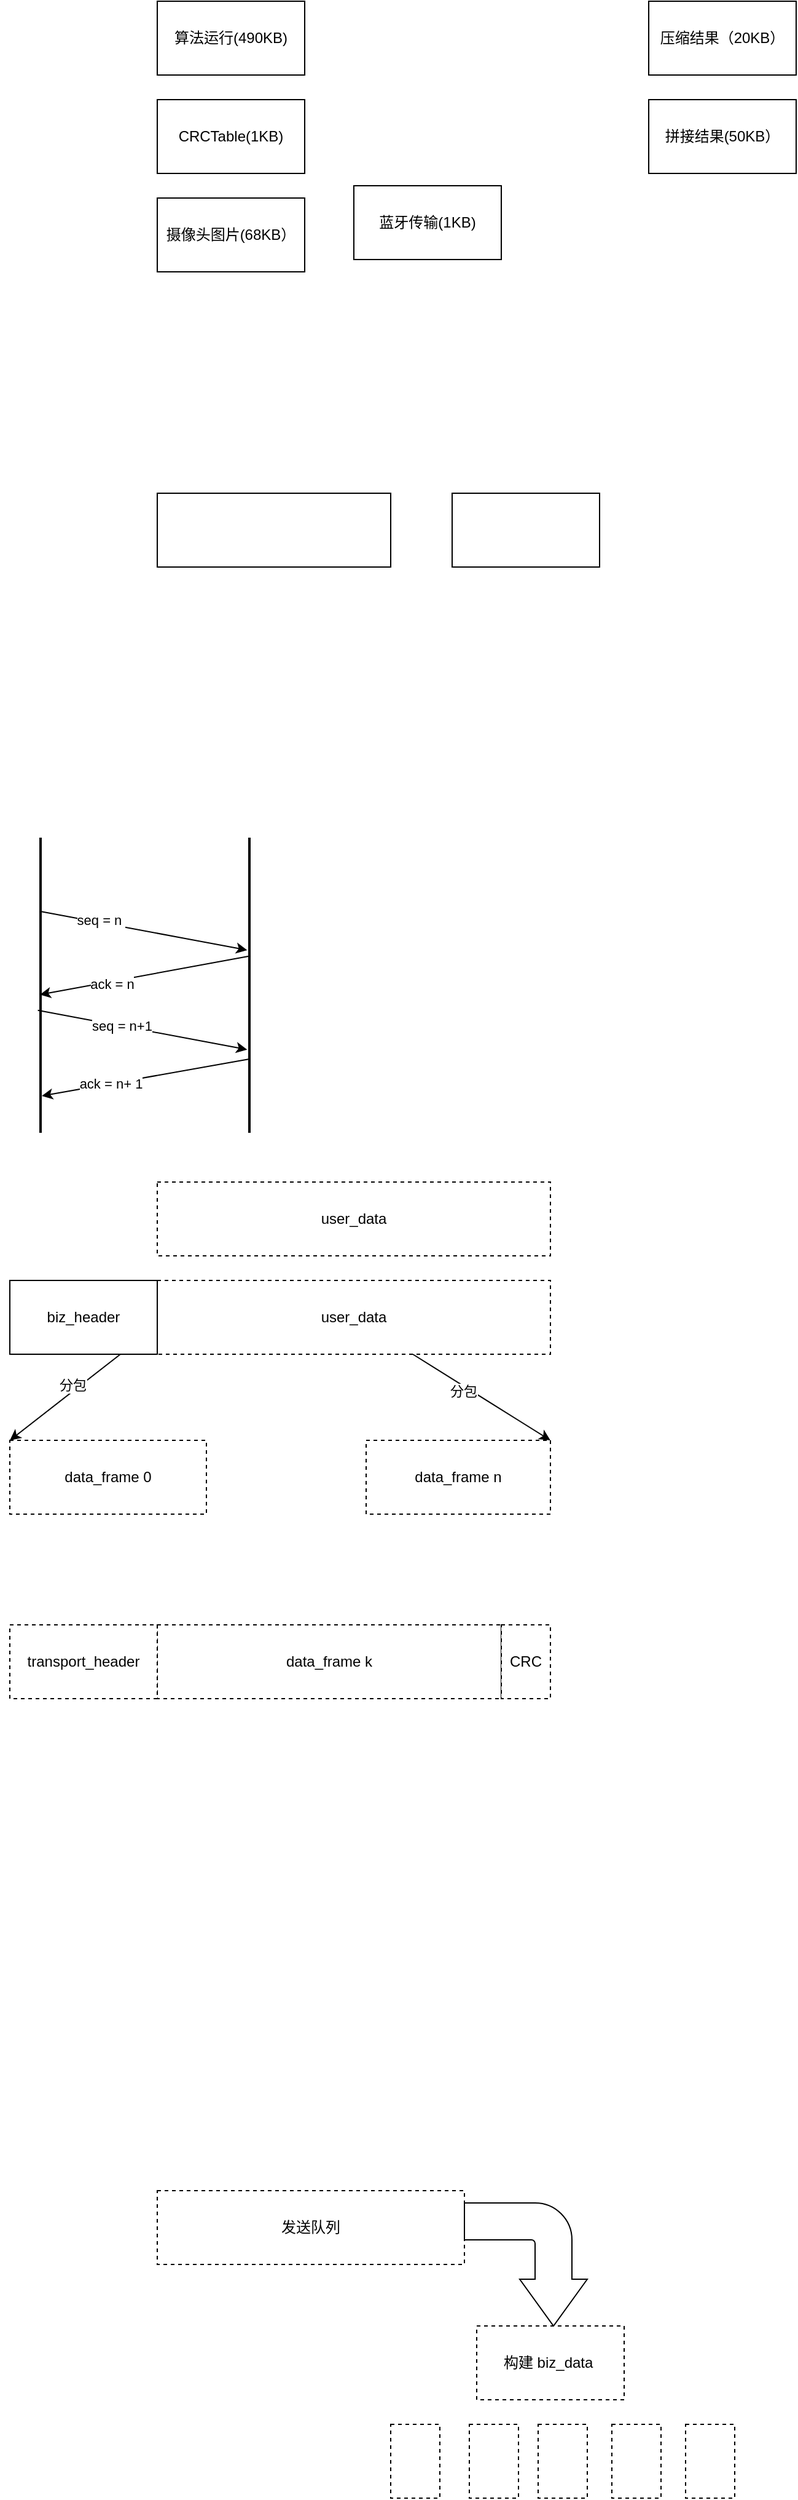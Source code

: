 <mxfile version="16.6.4" type="github" pages="5">
  <diagram id="1Fc_kKzo2kvQVQiAIit-" name="Page-1">
    <mxGraphModel dx="1038" dy="532" grid="1" gridSize="10" guides="1" tooltips="1" connect="1" arrows="1" fold="1" page="1" pageScale="1" pageWidth="827" pageHeight="1169" math="0" shadow="0">
      <root>
        <mxCell id="0" />
        <mxCell id="1" parent="0" />
        <mxCell id="mAM6A3CRDw-Hc3pRiO2C-1" value="算法运行(490KB)" style="rounded=0;whiteSpace=wrap;html=1;" parent="1" vertex="1">
          <mxGeometry x="160" y="120" width="120" height="60" as="geometry" />
        </mxCell>
        <mxCell id="mAM6A3CRDw-Hc3pRiO2C-2" value="摄像头图片(68KB）" style="rounded=0;whiteSpace=wrap;html=1;" parent="1" vertex="1">
          <mxGeometry x="160" y="280" width="120" height="60" as="geometry" />
        </mxCell>
        <mxCell id="mAM6A3CRDw-Hc3pRiO2C-3" value="拼接结果(50KB）" style="rounded=0;whiteSpace=wrap;html=1;" parent="1" vertex="1">
          <mxGeometry x="560" y="200" width="120" height="60" as="geometry" />
        </mxCell>
        <mxCell id="mAM6A3CRDw-Hc3pRiO2C-4" value="压缩结果（20KB）" style="rounded=0;whiteSpace=wrap;html=1;" parent="1" vertex="1">
          <mxGeometry x="560" y="120" width="120" height="60" as="geometry" />
        </mxCell>
        <mxCell id="mAM6A3CRDw-Hc3pRiO2C-5" value="CRCTable(1KB)" style="rounded=0;whiteSpace=wrap;html=1;" parent="1" vertex="1">
          <mxGeometry x="160" y="200" width="120" height="60" as="geometry" />
        </mxCell>
        <mxCell id="mAM6A3CRDw-Hc3pRiO2C-6" value="蓝牙传输(1KB)" style="rounded=0;whiteSpace=wrap;html=1;" parent="1" vertex="1">
          <mxGeometry x="320" y="270" width="120" height="60" as="geometry" />
        </mxCell>
        <mxCell id="o72s6e4CCMJ5fkJ5NL32-1" value="" style="rounded=0;whiteSpace=wrap;html=1;" parent="1" vertex="1">
          <mxGeometry x="160" y="520" width="190" height="60" as="geometry" />
        </mxCell>
        <mxCell id="o72s6e4CCMJ5fkJ5NL32-2" value="" style="rounded=0;whiteSpace=wrap;html=1;" parent="1" vertex="1">
          <mxGeometry x="400" y="520" width="120" height="60" as="geometry" />
        </mxCell>
        <mxCell id="o72s6e4CCMJ5fkJ5NL32-3" value="" style="line;strokeWidth=2;direction=south;html=1;" parent="1" vertex="1">
          <mxGeometry x="60" y="800" width="10" height="240" as="geometry" />
        </mxCell>
        <mxCell id="o72s6e4CCMJ5fkJ5NL32-4" value="" style="line;strokeWidth=2;direction=south;html=1;" parent="1" vertex="1">
          <mxGeometry x="230" y="800" width="10" height="240" as="geometry" />
        </mxCell>
        <mxCell id="o72s6e4CCMJ5fkJ5NL32-5" value="" style="endArrow=classic;html=1;rounded=0;exitX=0.25;exitY=0.5;exitDx=0;exitDy=0;exitPerimeter=0;entryX=0.381;entryY=0.68;entryDx=0;entryDy=0;entryPerimeter=0;" parent="1" source="o72s6e4CCMJ5fkJ5NL32-3" target="o72s6e4CCMJ5fkJ5NL32-4" edge="1">
          <mxGeometry width="50" height="50" relative="1" as="geometry">
            <mxPoint x="100" y="880" as="sourcePoint" />
            <mxPoint x="170" y="840" as="targetPoint" />
          </mxGeometry>
        </mxCell>
        <mxCell id="o72s6e4CCMJ5fkJ5NL32-7" value="seq = n&amp;nbsp;" style="edgeLabel;html=1;align=center;verticalAlign=middle;resizable=0;points=[];" parent="o72s6e4CCMJ5fkJ5NL32-5" vertex="1" connectable="0">
          <mxGeometry x="-0.42" y="2" relative="1" as="geometry">
            <mxPoint as="offset" />
          </mxGeometry>
        </mxCell>
        <mxCell id="o72s6e4CCMJ5fkJ5NL32-6" value="" style="endArrow=classic;html=1;rounded=0;entryX=0.532;entryY=0.56;entryDx=0;entryDy=0;entryPerimeter=0;exitX=0.402;exitY=0.6;exitDx=0;exitDy=0;exitPerimeter=0;" parent="1" source="o72s6e4CCMJ5fkJ5NL32-4" target="o72s6e4CCMJ5fkJ5NL32-3" edge="1">
          <mxGeometry width="50" height="50" relative="1" as="geometry">
            <mxPoint x="120" y="1010" as="sourcePoint" />
            <mxPoint x="170" y="960" as="targetPoint" />
          </mxGeometry>
        </mxCell>
        <mxCell id="o72s6e4CCMJ5fkJ5NL32-8" value="ack = n" style="edgeLabel;html=1;align=center;verticalAlign=middle;resizable=0;points=[];" parent="o72s6e4CCMJ5fkJ5NL32-6" vertex="1" connectable="0">
          <mxGeometry x="0.319" y="2" relative="1" as="geometry">
            <mxPoint as="offset" />
          </mxGeometry>
        </mxCell>
        <mxCell id="o72s6e4CCMJ5fkJ5NL32-9" value="" style="endArrow=classic;html=1;rounded=0;exitX=0.585;exitY=0.72;exitDx=0;exitDy=0;exitPerimeter=0;entryX=0.718;entryY=0.68;entryDx=0;entryDy=0;entryPerimeter=0;" parent="1" source="o72s6e4CCMJ5fkJ5NL32-3" target="o72s6e4CCMJ5fkJ5NL32-4" edge="1">
          <mxGeometry width="50" height="50" relative="1" as="geometry">
            <mxPoint x="110" y="1060" as="sourcePoint" />
            <mxPoint x="160" y="1010" as="targetPoint" />
          </mxGeometry>
        </mxCell>
        <mxCell id="o72s6e4CCMJ5fkJ5NL32-11" value="seq = n+1" style="edgeLabel;html=1;align=center;verticalAlign=middle;resizable=0;points=[];" parent="o72s6e4CCMJ5fkJ5NL32-9" vertex="1" connectable="0">
          <mxGeometry x="-0.2" relative="1" as="geometry">
            <mxPoint as="offset" />
          </mxGeometry>
        </mxCell>
        <mxCell id="o72s6e4CCMJ5fkJ5NL32-10" value="" style="endArrow=classic;html=1;rounded=0;exitX=0.75;exitY=0.5;exitDx=0;exitDy=0;exitPerimeter=0;entryX=0.875;entryY=0.4;entryDx=0;entryDy=0;entryPerimeter=0;" parent="1" source="o72s6e4CCMJ5fkJ5NL32-4" target="o72s6e4CCMJ5fkJ5NL32-3" edge="1">
          <mxGeometry width="50" height="50" relative="1" as="geometry">
            <mxPoint x="250" y="1090" as="sourcePoint" />
            <mxPoint x="300" y="1040" as="targetPoint" />
          </mxGeometry>
        </mxCell>
        <mxCell id="o72s6e4CCMJ5fkJ5NL32-12" value="ack = n+ 1" style="edgeLabel;html=1;align=center;verticalAlign=middle;resizable=0;points=[];" parent="o72s6e4CCMJ5fkJ5NL32-10" vertex="1" connectable="0">
          <mxGeometry x="0.338" relative="1" as="geometry">
            <mxPoint as="offset" />
          </mxGeometry>
        </mxCell>
        <mxCell id="o72s6e4CCMJ5fkJ5NL32-13" value="user_data" style="rounded=0;whiteSpace=wrap;html=1;dashed=1;" parent="1" vertex="1">
          <mxGeometry x="160" y="1080" width="320" height="60" as="geometry" />
        </mxCell>
        <mxCell id="o72s6e4CCMJ5fkJ5NL32-14" value="user_data" style="rounded=0;whiteSpace=wrap;html=1;dashed=1;" parent="1" vertex="1">
          <mxGeometry x="160" y="1160" width="320" height="60" as="geometry" />
        </mxCell>
        <mxCell id="o72s6e4CCMJ5fkJ5NL32-15" value="biz_header" style="rounded=0;whiteSpace=wrap;html=1;" parent="1" vertex="1">
          <mxGeometry x="40" y="1160" width="120" height="60" as="geometry" />
        </mxCell>
        <mxCell id="o72s6e4CCMJ5fkJ5NL32-16" value="data_frame 0" style="rounded=0;whiteSpace=wrap;html=1;dashed=1;" parent="1" vertex="1">
          <mxGeometry x="40" y="1290" width="160" height="60" as="geometry" />
        </mxCell>
        <mxCell id="o72s6e4CCMJ5fkJ5NL32-17" value="data_frame n" style="rounded=0;whiteSpace=wrap;html=1;dashed=1;" parent="1" vertex="1">
          <mxGeometry x="330" y="1290" width="150" height="60" as="geometry" />
        </mxCell>
        <mxCell id="o72s6e4CCMJ5fkJ5NL32-18" value="data_frame k" style="rounded=0;whiteSpace=wrap;html=1;dashed=1;" parent="1" vertex="1">
          <mxGeometry x="160" y="1440" width="280" height="60" as="geometry" />
        </mxCell>
        <mxCell id="o72s6e4CCMJ5fkJ5NL32-19" value="CRC" style="rounded=0;whiteSpace=wrap;html=1;dashed=1;" parent="1" vertex="1">
          <mxGeometry x="440" y="1440" width="40" height="60" as="geometry" />
        </mxCell>
        <mxCell id="o72s6e4CCMJ5fkJ5NL32-20" value="transport_header" style="rounded=0;whiteSpace=wrap;html=1;dashed=1;" parent="1" vertex="1">
          <mxGeometry x="40" y="1440" width="120" height="60" as="geometry" />
        </mxCell>
        <mxCell id="o72s6e4CCMJ5fkJ5NL32-22" value="" style="endArrow=classic;html=1;rounded=0;entryX=0;entryY=0;entryDx=0;entryDy=0;exitX=0.75;exitY=1;exitDx=0;exitDy=0;" parent="1" source="o72s6e4CCMJ5fkJ5NL32-15" target="o72s6e4CCMJ5fkJ5NL32-16" edge="1">
          <mxGeometry width="50" height="50" relative="1" as="geometry">
            <mxPoint x="-150" y="1510" as="sourcePoint" />
            <mxPoint x="30" y="1260" as="targetPoint" />
          </mxGeometry>
        </mxCell>
        <mxCell id="o72s6e4CCMJ5fkJ5NL32-24" value="分包" style="edgeLabel;html=1;align=center;verticalAlign=middle;resizable=0;points=[];" parent="o72s6e4CCMJ5fkJ5NL32-22" vertex="1" connectable="0">
          <mxGeometry x="-0.191" y="-4" relative="1" as="geometry">
            <mxPoint as="offset" />
          </mxGeometry>
        </mxCell>
        <mxCell id="o72s6e4CCMJ5fkJ5NL32-23" value="" style="endArrow=classic;html=1;rounded=0;entryX=1;entryY=0;entryDx=0;entryDy=0;" parent="1" source="o72s6e4CCMJ5fkJ5NL32-14" target="o72s6e4CCMJ5fkJ5NL32-17" edge="1">
          <mxGeometry width="50" height="50" relative="1" as="geometry">
            <mxPoint x="560" y="1330" as="sourcePoint" />
            <mxPoint x="610" y="1280" as="targetPoint" />
          </mxGeometry>
        </mxCell>
        <mxCell id="o72s6e4CCMJ5fkJ5NL32-25" value="分包" style="edgeLabel;html=1;align=center;verticalAlign=middle;resizable=0;points=[];" parent="o72s6e4CCMJ5fkJ5NL32-23" vertex="1" connectable="0">
          <mxGeometry x="-0.237" y="-3" relative="1" as="geometry">
            <mxPoint as="offset" />
          </mxGeometry>
        </mxCell>
        <mxCell id="o72s6e4CCMJ5fkJ5NL32-26" value="发送队列" style="rounded=0;whiteSpace=wrap;html=1;dashed=1;" parent="1" vertex="1">
          <mxGeometry x="160" y="1900" width="250" height="60" as="geometry" />
        </mxCell>
        <mxCell id="o72s6e4CCMJ5fkJ5NL32-27" value="" style="html=1;shadow=0;dashed=0;align=center;verticalAlign=middle;shape=mxgraph.arrows2.bendArrow;dy=15;dx=38;notch=0;arrowHead=55;rounded=1;rotation=90;" parent="1" vertex="1">
          <mxGeometry x="410" y="1910" width="100" height="100" as="geometry" />
        </mxCell>
        <mxCell id="o72s6e4CCMJ5fkJ5NL32-28" value="构建 biz_data&amp;nbsp;" style="rounded=0;whiteSpace=wrap;html=1;dashed=1;" parent="1" vertex="1">
          <mxGeometry x="420" y="2010" width="120" height="60" as="geometry" />
        </mxCell>
        <mxCell id="o72s6e4CCMJ5fkJ5NL32-29" value="" style="rounded=0;whiteSpace=wrap;html=1;dashed=1;" parent="1" vertex="1">
          <mxGeometry x="350" y="2090" width="40" height="60" as="geometry" />
        </mxCell>
        <mxCell id="o72s6e4CCMJ5fkJ5NL32-31" value="" style="rounded=0;whiteSpace=wrap;html=1;dashed=1;" parent="1" vertex="1">
          <mxGeometry x="414" y="2090" width="40" height="60" as="geometry" />
        </mxCell>
        <mxCell id="o72s6e4CCMJ5fkJ5NL32-32" value="" style="rounded=0;whiteSpace=wrap;html=1;dashed=1;" parent="1" vertex="1">
          <mxGeometry x="530" y="2090" width="40" height="60" as="geometry" />
        </mxCell>
        <mxCell id="o72s6e4CCMJ5fkJ5NL32-33" value="" style="rounded=0;whiteSpace=wrap;html=1;dashed=1;" parent="1" vertex="1">
          <mxGeometry x="590" y="2090" width="40" height="60" as="geometry" />
        </mxCell>
        <mxCell id="o72s6e4CCMJ5fkJ5NL32-35" value="" style="rounded=0;whiteSpace=wrap;html=1;dashed=1;fontSize=12;" parent="1" vertex="1">
          <mxGeometry x="470" y="2090" width="40" height="60" as="geometry" />
        </mxCell>
      </root>
    </mxGraphModel>
  </diagram>
  <diagram id="15hqQ1WSydLUZvvCVQ18" name="Page-2">
    <mxGraphModel dx="1038" dy="532" grid="1" gridSize="10" guides="1" tooltips="1" connect="1" arrows="1" fold="1" page="1" pageScale="1" pageWidth="827" pageHeight="1169" math="0" shadow="0">
      <root>
        <mxCell id="xphAxio1bMudO1I2FKuH-0" />
        <mxCell id="xphAxio1bMudO1I2FKuH-1" parent="xphAxio1bMudO1I2FKuH-0" />
        <mxCell id="xphAxio1bMudO1I2FKuH-2" value="version (8bit)" style="rounded=0;whiteSpace=wrap;html=1;fontSize=12;fillColor=#dae8fc;strokeColor=#6c8ebf;" parent="xphAxio1bMudO1I2FKuH-1" vertex="1">
          <mxGeometry x="180" y="130" width="240" height="40" as="geometry" />
        </mxCell>
        <mxCell id="xphAxio1bMudO1I2FKuH-3" value="data length (32bit)" style="rounded=0;whiteSpace=wrap;html=1;fontSize=12;fillColor=#d5e8d4;strokeColor=#82b366;" parent="xphAxio1bMudO1I2FKuH-1" vertex="1">
          <mxGeometry x="180" y="170" width="240" height="80" as="geometry" />
        </mxCell>
        <mxCell id="xphAxio1bMudO1I2FKuH-4" value="data type(8bit)" style="rounded=0;whiteSpace=wrap;html=1;fontSize=12;fillColor=#ffe6cc;strokeColor=#d79b00;" parent="xphAxio1bMudO1I2FKuH-1" vertex="1">
          <mxGeometry x="180" y="250" width="240" height="40" as="geometry" />
        </mxCell>
        <mxCell id="xphAxio1bMudO1I2FKuH-5" value="data" style="rounded=0;whiteSpace=wrap;html=1;fontSize=12;dashed=1;fillColor=#fff2cc;strokeColor=#d6b656;" parent="xphAxio1bMudO1I2FKuH-1" vertex="1">
          <mxGeometry x="180" y="290" width="240" height="140" as="geometry" />
        </mxCell>
        <mxCell id="xphAxio1bMudO1I2FKuH-6" value="CRC( 32bit)" style="rounded=0;whiteSpace=wrap;html=1;fontSize=12;fillColor=#f8cecc;strokeColor=#b85450;" parent="xphAxio1bMudO1I2FKuH-1" vertex="1">
          <mxGeometry x="180" y="430" width="240" height="110" as="geometry" />
        </mxCell>
      </root>
    </mxGraphModel>
  </diagram>
  <diagram id="twT4_vb5gGChTn7C377v" name="Page-3">
    <mxGraphModel dx="1038" dy="588" grid="1" gridSize="10" guides="1" tooltips="1" connect="1" arrows="1" fold="1" page="1" pageScale="1" pageWidth="827" pageHeight="1169" math="0" shadow="0">
      <root>
        <mxCell id="_qBpgUyWINI8o3OmYMLl-0" />
        <mxCell id="_qBpgUyWINI8o3OmYMLl-1" parent="_qBpgUyWINI8o3OmYMLl-0" />
        <mxCell id="_qBpgUyWINI8o3OmYMLl-2" value="ACK 回执消息队列 （优先级最高）" style="rounded=0;whiteSpace=wrap;html=1;fillColor=#f8cecc;strokeColor=#b85450;" vertex="1" parent="_qBpgUyWINI8o3OmYMLl-1">
          <mxGeometry x="360" y="200" width="330" height="60" as="geometry" />
        </mxCell>
        <mxCell id="_qBpgUyWINI8o3OmYMLl-4" value="SPI" style="rounded=0;whiteSpace=wrap;html=1;fillColor=#fad7ac;strokeColor=#b46504;" vertex="1" parent="_qBpgUyWINI8o3OmYMLl-1">
          <mxGeometry x="195" y="470" width="615" height="80" as="geometry" />
        </mxCell>
        <mxCell id="_qBpgUyWINI8o3OmYMLl-6" value="biz 业务数据发送队列" style="rounded=0;whiteSpace=wrap;html=1;" vertex="1" parent="_qBpgUyWINI8o3OmYMLl-1">
          <mxGeometry x="360" y="60" width="330" height="60" as="geometry" />
        </mxCell>
        <mxCell id="_qBpgUyWINI8o3OmYMLl-7" value="W&lt;br&gt;R&lt;br&gt;I&lt;br&gt;T&lt;br&gt;E&lt;br&gt;&lt;br&gt;TASK" style="html=1;shadow=0;dashed=0;align=center;verticalAlign=middle;shape=mxgraph.arrows2.arrow;dy=0.6;dx=40;direction=south;notch=0;fillColor=#fff2cc;strokeColor=#d6b656;" vertex="1" parent="_qBpgUyWINI8o3OmYMLl-1">
          <mxGeometry x="720" y="60" width="70" height="410" as="geometry" />
        </mxCell>
        <mxCell id="_qBpgUyWINI8o3OmYMLl-8" value="R&lt;br&gt;E&lt;br&gt;A&lt;br&gt;D&lt;br&gt;&lt;br&gt;TASK" style="html=1;shadow=0;dashed=0;align=center;verticalAlign=middle;shape=mxgraph.arrows2.arrow;dy=0.6;dx=40;direction=north;notch=0;fillColor=#dae8fc;strokeColor=#6c8ebf;" vertex="1" parent="_qBpgUyWINI8o3OmYMLl-1">
          <mxGeometry x="195" y="150" width="70" height="310" as="geometry" />
        </mxCell>
        <mxCell id="_qBpgUyWINI8o3OmYMLl-9" value="ack响应队列" style="rounded=0;whiteSpace=wrap;html=1;fillColor=#f8cecc;strokeColor=#b85450;" vertex="1" parent="_qBpgUyWINI8o3OmYMLl-1">
          <mxGeometry x="400" y="360" width="120" height="40" as="geometry" />
        </mxCell>
        <mxCell id="_qBpgUyWINI8o3OmYMLl-12" value="" style="shape=flexArrow;endArrow=classic;html=1;rounded=0;exitX=1;exitY=0.5;exitDx=0;exitDy=0;entryX=0.78;entryY=0.709;entryDx=0;entryDy=0;entryPerimeter=0;" edge="1" parent="_qBpgUyWINI8o3OmYMLl-1" source="_qBpgUyWINI8o3OmYMLl-9" target="_qBpgUyWINI8o3OmYMLl-7">
          <mxGeometry width="50" height="50" relative="1" as="geometry">
            <mxPoint x="560" y="420" as="sourcePoint" />
            <mxPoint x="720" y="380" as="targetPoint" />
          </mxGeometry>
        </mxCell>
        <mxCell id="_qBpgUyWINI8o3OmYMLl-13" value="等待 ACK 响应" style="edgeLabel;html=1;align=center;verticalAlign=middle;resizable=0;points=[];" vertex="1" connectable="0" parent="_qBpgUyWINI8o3OmYMLl-12">
          <mxGeometry x="-0.152" y="-2" relative="1" as="geometry">
            <mxPoint y="-12" as="offset" />
          </mxGeometry>
        </mxCell>
        <mxCell id="_qBpgUyWINI8o3OmYMLl-14" value="" style="shape=flexArrow;endArrow=classic;html=1;rounded=0;entryX=0;entryY=0.5;entryDx=0;entryDy=0;" edge="1" parent="_qBpgUyWINI8o3OmYMLl-1" target="_qBpgUyWINI8o3OmYMLl-9">
          <mxGeometry width="50" height="50" relative="1" as="geometry">
            <mxPoint x="250" y="380" as="sourcePoint" />
            <mxPoint x="350" y="370" as="targetPoint" />
          </mxGeometry>
        </mxCell>
        <mxCell id="_qBpgUyWINI8o3OmYMLl-15" value="ACK 报文" style="text;html=1;align=center;verticalAlign=middle;resizable=0;points=[];autosize=1;strokeColor=none;fillColor=none;" vertex="1" parent="_qBpgUyWINI8o3OmYMLl-1">
          <mxGeometry x="290" y="360" width="70" height="20" as="geometry" />
        </mxCell>
        <mxCell id="_qBpgUyWINI8o3OmYMLl-18" value="" style="html=1;shadow=0;dashed=0;align=center;verticalAlign=middle;shape=mxgraph.arrows2.arrow;dy=0.67;dx=20;notch=0;" vertex="1" parent="_qBpgUyWINI8o3OmYMLl-1">
          <mxGeometry x="690" y="200" width="50" height="60" as="geometry" />
        </mxCell>
        <mxCell id="_qBpgUyWINI8o3OmYMLl-19" value="" style="html=1;shadow=0;dashed=0;align=center;verticalAlign=middle;shape=mxgraph.arrows2.arrow;dy=0.67;dx=20;notch=0;" vertex="1" parent="_qBpgUyWINI8o3OmYMLl-1">
          <mxGeometry x="690" y="70" width="50" height="60" as="geometry" />
        </mxCell>
        <mxCell id="_qBpgUyWINI8o3OmYMLl-21" value="" style="shape=flexArrow;endArrow=classic;html=1;rounded=0;entryX=0;entryY=0.5;entryDx=0;entryDy=0;" edge="1" parent="_qBpgUyWINI8o3OmYMLl-1" target="_qBpgUyWINI8o3OmYMLl-2">
          <mxGeometry width="50" height="50" relative="1" as="geometry">
            <mxPoint x="250" y="230" as="sourcePoint" />
            <mxPoint x="320" y="210" as="targetPoint" />
          </mxGeometry>
        </mxCell>
        <mxCell id="_qBpgUyWINI8o3OmYMLl-22" value="ACK回执报文入队头" style="edgeLabel;html=1;align=center;verticalAlign=middle;resizable=0;points=[];" vertex="1" connectable="0" parent="_qBpgUyWINI8o3OmYMLl-21">
          <mxGeometry x="-0.487" y="-2" relative="1" as="geometry">
            <mxPoint x="32" y="-21" as="offset" />
          </mxGeometry>
        </mxCell>
        <mxCell id="_qBpgUyWINI8o3OmYMLl-24" value="业务逻辑处理" style="strokeWidth=2;html=1;shape=mxgraph.flowchart.start_2;whiteSpace=wrap;fillColor=#d5e8d4;strokeColor=#82b366;" vertex="1" parent="_qBpgUyWINI8o3OmYMLl-1">
          <mxGeometry x="180" y="40" width="100" height="100" as="geometry" />
        </mxCell>
        <mxCell id="_qBpgUyWINI8o3OmYMLl-25" value="" style="shape=flexArrow;endArrow=classic;html=1;rounded=0;exitX=1;exitY=0.5;exitDx=0;exitDy=0;exitPerimeter=0;entryX=0;entryY=0.5;entryDx=0;entryDy=0;" edge="1" parent="_qBpgUyWINI8o3OmYMLl-1" source="_qBpgUyWINI8o3OmYMLl-24" target="_qBpgUyWINI8o3OmYMLl-6">
          <mxGeometry width="50" height="50" relative="1" as="geometry">
            <mxPoint x="340" y="180" as="sourcePoint" />
            <mxPoint x="390" y="130" as="targetPoint" />
          </mxGeometry>
        </mxCell>
        <mxCell id="_qBpgUyWINI8o3OmYMLl-26" value="业务数据" style="text;html=1;align=center;verticalAlign=middle;resizable=0;points=[];autosize=1;strokeColor=none;fillColor=none;" vertex="1" parent="_qBpgUyWINI8o3OmYMLl-1">
          <mxGeometry x="280" y="70" width="60" height="20" as="geometry" />
        </mxCell>
      </root>
    </mxGraphModel>
  </diagram>
  <diagram id="4AjZddipF_tuthDTdyij" name="Page-4">
    <mxGraphModel dx="1865" dy="-581" grid="1" gridSize="10" guides="1" tooltips="1" connect="1" arrows="1" fold="1" page="1" pageScale="1" pageWidth="827" pageHeight="1169" math="0" shadow="0">
      <root>
        <mxCell id="PvCPiF0UgLBH0now6-s5-0" />
        <mxCell id="PvCPiF0UgLBH0now6-s5-1" parent="PvCPiF0UgLBH0now6-s5-0" />
        <mxCell id="wFbKQrtRy9bz8wpxhwd8-0" value="读取发送数据" style="rounded=0;whiteSpace=wrap;html=1;dashed=1;fontSize=12;" vertex="1" parent="PvCPiF0UgLBH0now6-s5-1">
          <mxGeometry x="120" y="2200" width="120" height="60" as="geometry" />
        </mxCell>
        <mxCell id="wFbKQrtRy9bz8wpxhwd8-1" value="业务协议包封装" style="rounded=0;whiteSpace=wrap;html=1;dashed=1;fontSize=12;" vertex="1" parent="PvCPiF0UgLBH0now6-s5-1">
          <mxGeometry x="120" y="2460" width="120" height="60" as="geometry" />
        </mxCell>
        <mxCell id="wFbKQrtRy9bz8wpxhwd8-2" value="业务协议" style="rhombus;whiteSpace=wrap;html=1;dashed=1;fontSize=12;" vertex="1" parent="PvCPiF0UgLBH0now6-s5-1">
          <mxGeometry x="140" y="2340" width="80" height="80" as="geometry" />
        </mxCell>
        <mxCell id="wFbKQrtRy9bz8wpxhwd8-3" value="" style="endArrow=classic;html=1;rounded=0;fontSize=12;" edge="1" parent="PvCPiF0UgLBH0now6-s5-1" source="wFbKQrtRy9bz8wpxhwd8-2" target="wFbKQrtRy9bz8wpxhwd8-1">
          <mxGeometry width="50" height="50" relative="1" as="geometry">
            <mxPoint x="250" y="2470" as="sourcePoint" />
            <mxPoint x="300" y="2420" as="targetPoint" />
          </mxGeometry>
        </mxCell>
        <mxCell id="wFbKQrtRy9bz8wpxhwd8-4" value="是" style="text;html=1;align=center;verticalAlign=middle;resizable=0;points=[];autosize=1;strokeColor=none;fillColor=none;fontSize=12;" vertex="1" parent="PvCPiF0UgLBH0now6-s5-1">
          <mxGeometry x="185" y="2430" width="30" height="20" as="geometry" />
        </mxCell>
        <mxCell id="wFbKQrtRy9bz8wpxhwd8-5" value="传输层协议包" style="rounded=0;whiteSpace=wrap;html=1;dashed=1;fontSize=12;" vertex="1" parent="PvCPiF0UgLBH0now6-s5-1">
          <mxGeometry x="334" y="2570" width="120" height="60" as="geometry" />
        </mxCell>
        <mxCell id="wFbKQrtRy9bz8wpxhwd8-6" value="" style="endArrow=classic;html=1;rounded=0;fontSize=12;" edge="1" parent="PvCPiF0UgLBH0now6-s5-1" source="wFbKQrtRy9bz8wpxhwd8-2" target="wFbKQrtRy9bz8wpxhwd8-5">
          <mxGeometry width="50" height="50" relative="1" as="geometry">
            <mxPoint x="-80" y="2620" as="sourcePoint" />
            <mxPoint x="-30" y="2570" as="targetPoint" />
            <Array as="points">
              <mxPoint x="394" y="2380" />
            </Array>
          </mxGeometry>
        </mxCell>
        <mxCell id="wFbKQrtRy9bz8wpxhwd8-7" value="否" style="text;html=1;align=center;verticalAlign=middle;resizable=0;points=[];autosize=1;strokeColor=none;fillColor=none;fontSize=12;" vertex="1" parent="PvCPiF0UgLBH0now6-s5-1">
          <mxGeometry x="345" y="2360" width="30" height="20" as="geometry" />
        </mxCell>
        <mxCell id="wFbKQrtRy9bz8wpxhwd8-8" value="传输层分包" style="rounded=0;whiteSpace=wrap;html=1;dashed=1;fontSize=12;" vertex="1" parent="PvCPiF0UgLBH0now6-s5-1">
          <mxGeometry x="120" y="2570" width="120" height="60" as="geometry" />
        </mxCell>
        <mxCell id="wFbKQrtRy9bz8wpxhwd8-9" value="" style="endArrow=classic;html=1;rounded=0;fontSize=12;" edge="1" parent="PvCPiF0UgLBH0now6-s5-1" source="wFbKQrtRy9bz8wpxhwd8-1" target="wFbKQrtRy9bz8wpxhwd8-8">
          <mxGeometry width="50" height="50" relative="1" as="geometry">
            <mxPoint x="50" y="2690" as="sourcePoint" />
            <mxPoint x="100" y="2640" as="targetPoint" />
          </mxGeometry>
        </mxCell>
        <mxCell id="wFbKQrtRy9bz8wpxhwd8-10" value="传输层协议包封装" style="rounded=0;whiteSpace=wrap;html=1;dashed=1;fontSize=12;" vertex="1" parent="PvCPiF0UgLBH0now6-s5-1">
          <mxGeometry x="165" y="2780" width="185" height="60" as="geometry" />
        </mxCell>
        <mxCell id="wFbKQrtRy9bz8wpxhwd8-11" value="" style="endArrow=classic;html=1;rounded=0;fontSize=12;" edge="1" parent="PvCPiF0UgLBH0now6-s5-1" source="wFbKQrtRy9bz8wpxhwd8-0" target="wFbKQrtRy9bz8wpxhwd8-2">
          <mxGeometry width="50" height="50" relative="1" as="geometry">
            <mxPoint x="130" y="2470" as="sourcePoint" />
            <mxPoint x="180" y="2360" as="targetPoint" />
          </mxGeometry>
        </mxCell>
        <mxCell id="wFbKQrtRy9bz8wpxhwd8-12" value="" style="endArrow=classic;html=1;rounded=0;fontSize=12;" edge="1" parent="PvCPiF0UgLBH0now6-s5-1" source="wFbKQrtRy9bz8wpxhwd8-8" target="wFbKQrtRy9bz8wpxhwd8-21">
          <mxGeometry width="50" height="50" relative="1" as="geometry">
            <mxPoint x="100" y="2800" as="sourcePoint" />
            <mxPoint x="240" y="2650" as="targetPoint" />
            <Array as="points" />
          </mxGeometry>
        </mxCell>
        <mxCell id="wFbKQrtRy9bz8wpxhwd8-13" value="" style="endArrow=classic;html=1;rounded=0;fontSize=12;" edge="1" parent="PvCPiF0UgLBH0now6-s5-1" source="wFbKQrtRy9bz8wpxhwd8-5" target="wFbKQrtRy9bz8wpxhwd8-21">
          <mxGeometry width="50" height="50" relative="1" as="geometry">
            <mxPoint x="460" y="2670" as="sourcePoint" />
            <mxPoint x="510" y="2620" as="targetPoint" />
            <Array as="points" />
          </mxGeometry>
        </mxCell>
        <mxCell id="wFbKQrtRy9bz8wpxhwd8-14" value="spi发送" style="rounded=0;whiteSpace=wrap;html=1;dashed=1;fontSize=12;" vertex="1" parent="PvCPiF0UgLBH0now6-s5-1">
          <mxGeometry x="165" y="2880" width="185" height="60" as="geometry" />
        </mxCell>
        <mxCell id="wFbKQrtRy9bz8wpxhwd8-15" value="是否需要回执" style="rhombus;whiteSpace=wrap;html=1;dashed=1;fontSize=12;" vertex="1" parent="PvCPiF0UgLBH0now6-s5-1">
          <mxGeometry x="217.5" y="2980" width="80" height="80" as="geometry" />
        </mxCell>
        <mxCell id="wFbKQrtRy9bz8wpxhwd8-16" value="等待ACK" style="rounded=0;whiteSpace=wrap;html=1;dashed=1;fontSize=12;" vertex="1" parent="PvCPiF0UgLBH0now6-s5-1">
          <mxGeometry x="167.5" y="3100" width="180" height="60" as="geometry" />
        </mxCell>
        <mxCell id="wFbKQrtRy9bz8wpxhwd8-17" value="传输完毕" style="rhombus;whiteSpace=wrap;html=1;dashed=1;fontSize=12;" vertex="1" parent="PvCPiF0UgLBH0now6-s5-1">
          <mxGeometry x="25" y="2980" width="80" height="80" as="geometry" />
        </mxCell>
        <mxCell id="wFbKQrtRy9bz8wpxhwd8-18" value="" style="endArrow=classic;html=1;rounded=0;fontSize=12;" edge="1" parent="PvCPiF0UgLBH0now6-s5-1" source="wFbKQrtRy9bz8wpxhwd8-17" target="wFbKQrtRy9bz8wpxhwd8-21">
          <mxGeometry width="50" height="50" relative="1" as="geometry">
            <mxPoint x="30" y="2930" as="sourcePoint" />
            <mxPoint x="60" y="2720" as="targetPoint" />
            <Array as="points">
              <mxPoint x="65" y="2710" />
            </Array>
          </mxGeometry>
        </mxCell>
        <mxCell id="wFbKQrtRy9bz8wpxhwd8-19" value="否" style="edgeLabel;html=1;align=center;verticalAlign=middle;resizable=0;points=[];fontSize=12;" vertex="1" connectable="0" parent="wFbKQrtRy9bz8wpxhwd8-18">
          <mxGeometry x="-0.306" y="-1" relative="1" as="geometry">
            <mxPoint as="offset" />
          </mxGeometry>
        </mxCell>
        <mxCell id="wFbKQrtRy9bz8wpxhwd8-20" value="" style="endArrow=classic;html=1;rounded=0;fontSize=12;" edge="1" parent="PvCPiF0UgLBH0now6-s5-1" source="wFbKQrtRy9bz8wpxhwd8-17" target="wFbKQrtRy9bz8wpxhwd8-0">
          <mxGeometry width="50" height="50" relative="1" as="geometry">
            <mxPoint x="-10" y="2960" as="sourcePoint" />
            <mxPoint x="-10" y="2220" as="targetPoint" />
            <Array as="points">
              <mxPoint x="-10" y="3020" />
              <mxPoint x="-10" y="2230" />
            </Array>
          </mxGeometry>
        </mxCell>
        <mxCell id="wFbKQrtRy9bz8wpxhwd8-21" value="读取下一个分帧包" style="rounded=0;whiteSpace=wrap;html=1;dashed=1;fontSize=12;" vertex="1" parent="PvCPiF0UgLBH0now6-s5-1">
          <mxGeometry x="178.75" y="2680" width="157.5" height="60" as="geometry" />
        </mxCell>
        <mxCell id="wFbKQrtRy9bz8wpxhwd8-22" value="" style="endArrow=classic;html=1;rounded=0;fontSize=12;" edge="1" parent="PvCPiF0UgLBH0now6-s5-1" source="wFbKQrtRy9bz8wpxhwd8-21" target="wFbKQrtRy9bz8wpxhwd8-10">
          <mxGeometry width="50" height="50" relative="1" as="geometry">
            <mxPoint x="110" y="2900" as="sourcePoint" />
            <mxPoint x="160" y="2850" as="targetPoint" />
          </mxGeometry>
        </mxCell>
        <mxCell id="wFbKQrtRy9bz8wpxhwd8-23" value="" style="endArrow=classic;html=1;rounded=0;fontSize=12;" edge="1" parent="PvCPiF0UgLBH0now6-s5-1" source="wFbKQrtRy9bz8wpxhwd8-10" target="wFbKQrtRy9bz8wpxhwd8-14">
          <mxGeometry width="50" height="50" relative="1" as="geometry">
            <mxPoint x="450" y="2930" as="sourcePoint" />
            <mxPoint x="500" y="2880" as="targetPoint" />
          </mxGeometry>
        </mxCell>
        <mxCell id="wFbKQrtRy9bz8wpxhwd8-24" value="" style="endArrow=classic;html=1;rounded=0;fontSize=12;" edge="1" parent="PvCPiF0UgLBH0now6-s5-1" source="wFbKQrtRy9bz8wpxhwd8-14" target="wFbKQrtRy9bz8wpxhwd8-15">
          <mxGeometry width="50" height="50" relative="1" as="geometry">
            <mxPoint x="480" y="3110" as="sourcePoint" />
            <mxPoint x="530" y="3060" as="targetPoint" />
          </mxGeometry>
        </mxCell>
        <mxCell id="wFbKQrtRy9bz8wpxhwd8-25" value="" style="endArrow=classic;html=1;rounded=0;fontSize=12;" edge="1" parent="PvCPiF0UgLBH0now6-s5-1" source="wFbKQrtRy9bz8wpxhwd8-15" target="wFbKQrtRy9bz8wpxhwd8-17">
          <mxGeometry width="50" height="50" relative="1" as="geometry">
            <mxPoint x="-10" y="3160" as="sourcePoint" />
            <mxPoint x="40" y="3110" as="targetPoint" />
          </mxGeometry>
        </mxCell>
        <mxCell id="wFbKQrtRy9bz8wpxhwd8-26" value="否" style="text;html=1;align=center;verticalAlign=middle;resizable=0;points=[];autosize=1;strokeColor=none;fillColor=none;fontSize=12;" vertex="1" parent="PvCPiF0UgLBH0now6-s5-1">
          <mxGeometry x="148.75" y="3000" width="30" height="20" as="geometry" />
        </mxCell>
        <mxCell id="wFbKQrtRy9bz8wpxhwd8-27" value="" style="endArrow=classic;html=1;rounded=0;fontSize=12;" edge="1" parent="PvCPiF0UgLBH0now6-s5-1" source="wFbKQrtRy9bz8wpxhwd8-15" target="wFbKQrtRy9bz8wpxhwd8-16">
          <mxGeometry width="50" height="50" relative="1" as="geometry">
            <mxPoint x="70" y="3320" as="sourcePoint" />
            <mxPoint x="120" y="3270" as="targetPoint" />
          </mxGeometry>
        </mxCell>
        <mxCell id="wFbKQrtRy9bz8wpxhwd8-28" value="是" style="text;html=1;align=center;verticalAlign=middle;resizable=0;points=[];autosize=1;strokeColor=none;fillColor=none;fontSize=12;" vertex="1" parent="PvCPiF0UgLBH0now6-s5-1">
          <mxGeometry x="235" y="3060" width="30" height="20" as="geometry" />
        </mxCell>
        <mxCell id="wFbKQrtRy9bz8wpxhwd8-29" value="ACK 超时" style="rhombus;whiteSpace=wrap;html=1;dashed=1;fontSize=12;" vertex="1" parent="PvCPiF0UgLBH0now6-s5-1">
          <mxGeometry x="217.5" y="3190" width="80" height="80" as="geometry" />
        </mxCell>
        <mxCell id="wFbKQrtRy9bz8wpxhwd8-30" value="" style="endArrow=classic;html=1;rounded=0;fontSize=12;" edge="1" parent="PvCPiF0UgLBH0now6-s5-1" source="wFbKQrtRy9bz8wpxhwd8-29" target="wFbKQrtRy9bz8wpxhwd8-17">
          <mxGeometry width="50" height="50" relative="1" as="geometry">
            <mxPoint x="20" y="3280" as="sourcePoint" />
            <mxPoint x="70" y="3230" as="targetPoint" />
            <Array as="points">
              <mxPoint x="65" y="3230" />
            </Array>
          </mxGeometry>
        </mxCell>
        <mxCell id="wFbKQrtRy9bz8wpxhwd8-31" value="否" style="edgeLabel;html=1;align=center;verticalAlign=middle;resizable=0;points=[];fontSize=12;" vertex="1" connectable="0" parent="wFbKQrtRy9bz8wpxhwd8-30">
          <mxGeometry x="-0.173" y="-4" relative="1" as="geometry">
            <mxPoint as="offset" />
          </mxGeometry>
        </mxCell>
        <mxCell id="wFbKQrtRy9bz8wpxhwd8-32" value="" style="endArrow=classic;html=1;rounded=0;fontSize=12;" edge="1" parent="PvCPiF0UgLBH0now6-s5-1" source="wFbKQrtRy9bz8wpxhwd8-16" target="wFbKQrtRy9bz8wpxhwd8-29">
          <mxGeometry width="50" height="50" relative="1" as="geometry">
            <mxPoint x="380" y="3340" as="sourcePoint" />
            <mxPoint x="430" y="3290" as="targetPoint" />
          </mxGeometry>
        </mxCell>
        <mxCell id="wFbKQrtRy9bz8wpxhwd8-33" value="超过重发次数" style="rhombus;whiteSpace=wrap;html=1;dashed=1;fontSize=12;" vertex="1" parent="PvCPiF0UgLBH0now6-s5-1">
          <mxGeometry x="220" y="3310" width="80" height="80" as="geometry" />
        </mxCell>
        <mxCell id="wFbKQrtRy9bz8wpxhwd8-34" value="" style="endArrow=classic;html=1;rounded=0;fontSize=12;" edge="1" parent="PvCPiF0UgLBH0now6-s5-1" source="wFbKQrtRy9bz8wpxhwd8-29" target="wFbKQrtRy9bz8wpxhwd8-33">
          <mxGeometry width="50" height="50" relative="1" as="geometry">
            <mxPoint x="90" y="3420" as="sourcePoint" />
            <mxPoint x="140" y="3370" as="targetPoint" />
          </mxGeometry>
        </mxCell>
        <mxCell id="wFbKQrtRy9bz8wpxhwd8-35" value="" style="endArrow=classic;html=1;rounded=0;fontSize=12;" edge="1" parent="PvCPiF0UgLBH0now6-s5-1" source="wFbKQrtRy9bz8wpxhwd8-33" target="wFbKQrtRy9bz8wpxhwd8-14">
          <mxGeometry width="50" height="50" relative="1" as="geometry">
            <mxPoint x="259.774" y="3310.226" as="sourcePoint" />
            <mxPoint x="257.67" y="2940" as="targetPoint" />
            <Array as="points">
              <mxPoint x="450" y="3350" />
              <mxPoint x="450" y="2910" />
            </Array>
          </mxGeometry>
        </mxCell>
        <mxCell id="wFbKQrtRy9bz8wpxhwd8-36" value="否" style="text;html=1;align=center;verticalAlign=middle;resizable=0;points=[];autosize=1;strokeColor=none;fillColor=none;fontSize=12;" vertex="1" parent="PvCPiF0UgLBH0now6-s5-1">
          <mxGeometry x="350" y="3330" width="30" height="20" as="geometry" />
        </mxCell>
        <mxCell id="wFbKQrtRy9bz8wpxhwd8-37" value="" style="endArrow=classic;html=1;rounded=0;fontSize=12;entryX=0;entryY=0.5;entryDx=0;entryDy=0;" edge="1" parent="PvCPiF0UgLBH0now6-s5-1" source="wFbKQrtRy9bz8wpxhwd8-33" target="wFbKQrtRy9bz8wpxhwd8-0">
          <mxGeometry width="50" height="50" relative="1" as="geometry">
            <mxPoint x="50" y="3380" as="sourcePoint" />
            <mxPoint x="-90" y="2210" as="targetPoint" />
            <Array as="points">
              <mxPoint x="-90" y="3350" />
              <mxPoint x="-90" y="2230" />
            </Array>
          </mxGeometry>
        </mxCell>
        <mxCell id="wFbKQrtRy9bz8wpxhwd8-38" value="是" style="edgeLabel;html=1;align=center;verticalAlign=middle;resizable=0;points=[];fontSize=12;" vertex="1" connectable="0" parent="wFbKQrtRy9bz8wpxhwd8-37">
          <mxGeometry x="-0.841" y="-1" relative="1" as="geometry">
            <mxPoint as="offset" />
          </mxGeometry>
        </mxCell>
      </root>
    </mxGraphModel>
  </diagram>
  <diagram id="J3kX-SMb5wyT9vZ0qeuC" name="Page-5">
    <mxGraphModel dx="1038" dy="588" grid="1" gridSize="10" guides="1" tooltips="1" connect="1" arrows="1" fold="1" page="1" pageScale="1" pageWidth="827" pageHeight="1169" math="0" shadow="0">
      <root>
        <mxCell id="xktqJkb92_9x8sZYmAHf-0" />
        <mxCell id="xktqJkb92_9x8sZYmAHf-1" parent="xktqJkb92_9x8sZYmAHf-0" />
        <mxCell id="21keDRLqE7QwAoeuDxla-1" value="SPI" style="rounded=0;whiteSpace=wrap;html=1;fillColor=#fad7ac;strokeColor=#b46504;" vertex="1" parent="xktqJkb92_9x8sZYmAHf-1">
          <mxGeometry x="180" y="570" width="615" height="80" as="geometry" />
        </mxCell>
        <mxCell id="21keDRLqE7QwAoeuDxla-2" value="biz 业务数据发送队列" style="rounded=0;whiteSpace=wrap;html=1;" vertex="1" parent="xktqJkb92_9x8sZYmAHf-1">
          <mxGeometry x="360" y="60" width="330" height="60" as="geometry" />
        </mxCell>
        <mxCell id="21keDRLqE7QwAoeuDxla-3" value="W&lt;br&gt;R&lt;br&gt;I&lt;br&gt;T&lt;br&gt;E&lt;br&gt;&lt;br&gt;TASK" style="html=1;shadow=0;dashed=0;align=center;verticalAlign=middle;shape=mxgraph.arrows2.arrow;dy=0.6;dx=40;direction=south;notch=0;fillColor=#fff2cc;strokeColor=#d6b656;" vertex="1" parent="xktqJkb92_9x8sZYmAHf-1">
          <mxGeometry x="720" y="60" width="70" height="390" as="geometry" />
        </mxCell>
        <mxCell id="21keDRLqE7QwAoeuDxla-4" value="R&lt;br&gt;E&lt;br&gt;A&lt;br&gt;D&lt;br&gt;&lt;br&gt;TASK" style="html=1;shadow=0;dashed=0;align=center;verticalAlign=middle;shape=mxgraph.arrows2.arrow;dy=0.6;dx=40;direction=north;notch=0;fillColor=#dae8fc;strokeColor=#6c8ebf;" vertex="1" parent="xktqJkb92_9x8sZYmAHf-1">
          <mxGeometry x="195" y="150" width="70" height="410" as="geometry" />
        </mxCell>
        <mxCell id="21keDRLqE7QwAoeuDxla-5" value="ack响应队列" style="rounded=0;whiteSpace=wrap;html=1;fillColor=#f8cecc;strokeColor=#b85450;" vertex="1" parent="xktqJkb92_9x8sZYmAHf-1">
          <mxGeometry x="399.63" y="240" width="120" height="40" as="geometry" />
        </mxCell>
        <mxCell id="21keDRLqE7QwAoeuDxla-6" value="" style="shape=flexArrow;endArrow=classic;html=1;rounded=0;exitX=1;exitY=0.5;exitDx=0;exitDy=0;entryX=0.78;entryY=0.709;entryDx=0;entryDy=0;entryPerimeter=0;" edge="1" parent="xktqJkb92_9x8sZYmAHf-1" source="21keDRLqE7QwAoeuDxla-5">
          <mxGeometry width="50" height="50" relative="1" as="geometry">
            <mxPoint x="559.63" y="300" as="sourcePoint" />
            <mxPoint x="740.0" y="259.8" as="targetPoint" />
          </mxGeometry>
        </mxCell>
        <mxCell id="21keDRLqE7QwAoeuDxla-7" value="等待 ACK 响应" style="edgeLabel;html=1;align=center;verticalAlign=middle;resizable=0;points=[];" vertex="1" connectable="0" parent="21keDRLqE7QwAoeuDxla-6">
          <mxGeometry x="-0.152" y="-2" relative="1" as="geometry">
            <mxPoint y="-12" as="offset" />
          </mxGeometry>
        </mxCell>
        <mxCell id="21keDRLqE7QwAoeuDxla-8" value="" style="shape=flexArrow;endArrow=classic;html=1;rounded=0;entryX=0;entryY=0.5;entryDx=0;entryDy=0;" edge="1" parent="xktqJkb92_9x8sZYmAHf-1" target="21keDRLqE7QwAoeuDxla-5">
          <mxGeometry width="50" height="50" relative="1" as="geometry">
            <mxPoint x="249.63" y="260" as="sourcePoint" />
            <mxPoint x="349.63" y="250" as="targetPoint" />
          </mxGeometry>
        </mxCell>
        <mxCell id="21keDRLqE7QwAoeuDxla-9" value="ACK 报文" style="text;html=1;align=center;verticalAlign=middle;resizable=0;points=[];autosize=1;strokeColor=none;fillColor=none;" vertex="1" parent="xktqJkb92_9x8sZYmAHf-1">
          <mxGeometry x="289.63" y="240" width="70" height="20" as="geometry" />
        </mxCell>
        <mxCell id="21keDRLqE7QwAoeuDxla-11" value="" style="html=1;shadow=0;dashed=0;align=center;verticalAlign=middle;shape=mxgraph.arrows2.arrow;dy=0.67;dx=20;notch=0;" vertex="1" parent="xktqJkb92_9x8sZYmAHf-1">
          <mxGeometry x="690" y="70" width="50" height="60" as="geometry" />
        </mxCell>
        <mxCell id="21keDRLqE7QwAoeuDxla-14" value="业务逻辑处理" style="strokeWidth=2;html=1;shape=mxgraph.flowchart.start_2;whiteSpace=wrap;fillColor=#d5e8d4;strokeColor=#82b366;" vertex="1" parent="xktqJkb92_9x8sZYmAHf-1">
          <mxGeometry x="180" y="40" width="100" height="100" as="geometry" />
        </mxCell>
        <mxCell id="21keDRLqE7QwAoeuDxla-15" value="" style="shape=flexArrow;endArrow=classic;html=1;rounded=0;exitX=1;exitY=0.5;exitDx=0;exitDy=0;exitPerimeter=0;entryX=0;entryY=0.5;entryDx=0;entryDy=0;" edge="1" parent="xktqJkb92_9x8sZYmAHf-1" source="21keDRLqE7QwAoeuDxla-14" target="21keDRLqE7QwAoeuDxla-2">
          <mxGeometry width="50" height="50" relative="1" as="geometry">
            <mxPoint x="340" y="180" as="sourcePoint" />
            <mxPoint x="390" y="130" as="targetPoint" />
          </mxGeometry>
        </mxCell>
        <mxCell id="21keDRLqE7QwAoeuDxla-16" value="业务数据" style="text;html=1;align=center;verticalAlign=middle;resizable=0;points=[];autosize=1;strokeColor=none;fillColor=none;" vertex="1" parent="xktqJkb92_9x8sZYmAHf-1">
          <mxGeometry x="280" y="70" width="60" height="20" as="geometry" />
        </mxCell>
        <mxCell id="21keDRLqE7QwAoeuDxla-17" value="SPI 发送临界区" style="rounded=0;whiteSpace=wrap;html=1;" vertex="1" parent="xktqJkb92_9x8sZYmAHf-1">
          <mxGeometry x="430" y="450" width="370" height="60" as="geometry" />
        </mxCell>
        <mxCell id="21keDRLqE7QwAoeuDxla-20" value="" style="shape=flexArrow;endArrow=classic;html=1;rounded=0;entryX=0;entryY=0.5;entryDx=0;entryDy=0;exitX=0.195;exitY=0.786;exitDx=0;exitDy=0;exitPerimeter=0;" edge="1" parent="xktqJkb92_9x8sZYmAHf-1" source="21keDRLqE7QwAoeuDxla-4" target="21keDRLqE7QwAoeuDxla-17">
          <mxGeometry width="50" height="50" relative="1" as="geometry">
            <mxPoint x="270" y="520" as="sourcePoint" />
            <mxPoint x="320" y="470" as="targetPoint" />
          </mxGeometry>
        </mxCell>
        <mxCell id="21keDRLqE7QwAoeuDxla-21" value="ACK回执报文" style="edgeLabel;html=1;align=center;verticalAlign=middle;resizable=0;points=[];" vertex="1" connectable="0" parent="21keDRLqE7QwAoeuDxla-20">
          <mxGeometry x="-0.236" y="-3" relative="1" as="geometry">
            <mxPoint as="offset" />
          </mxGeometry>
        </mxCell>
        <mxCell id="21keDRLqE7QwAoeuDxla-22" value="" style="html=1;shadow=0;dashed=0;align=center;verticalAlign=middle;shape=mxgraph.arrows2.arrow;dy=0.6;dx=40;direction=south;notch=0;" vertex="1" parent="xktqJkb92_9x8sZYmAHf-1">
          <mxGeometry x="600" y="510" width="70" height="60" as="geometry" />
        </mxCell>
      </root>
    </mxGraphModel>
  </diagram>
</mxfile>
